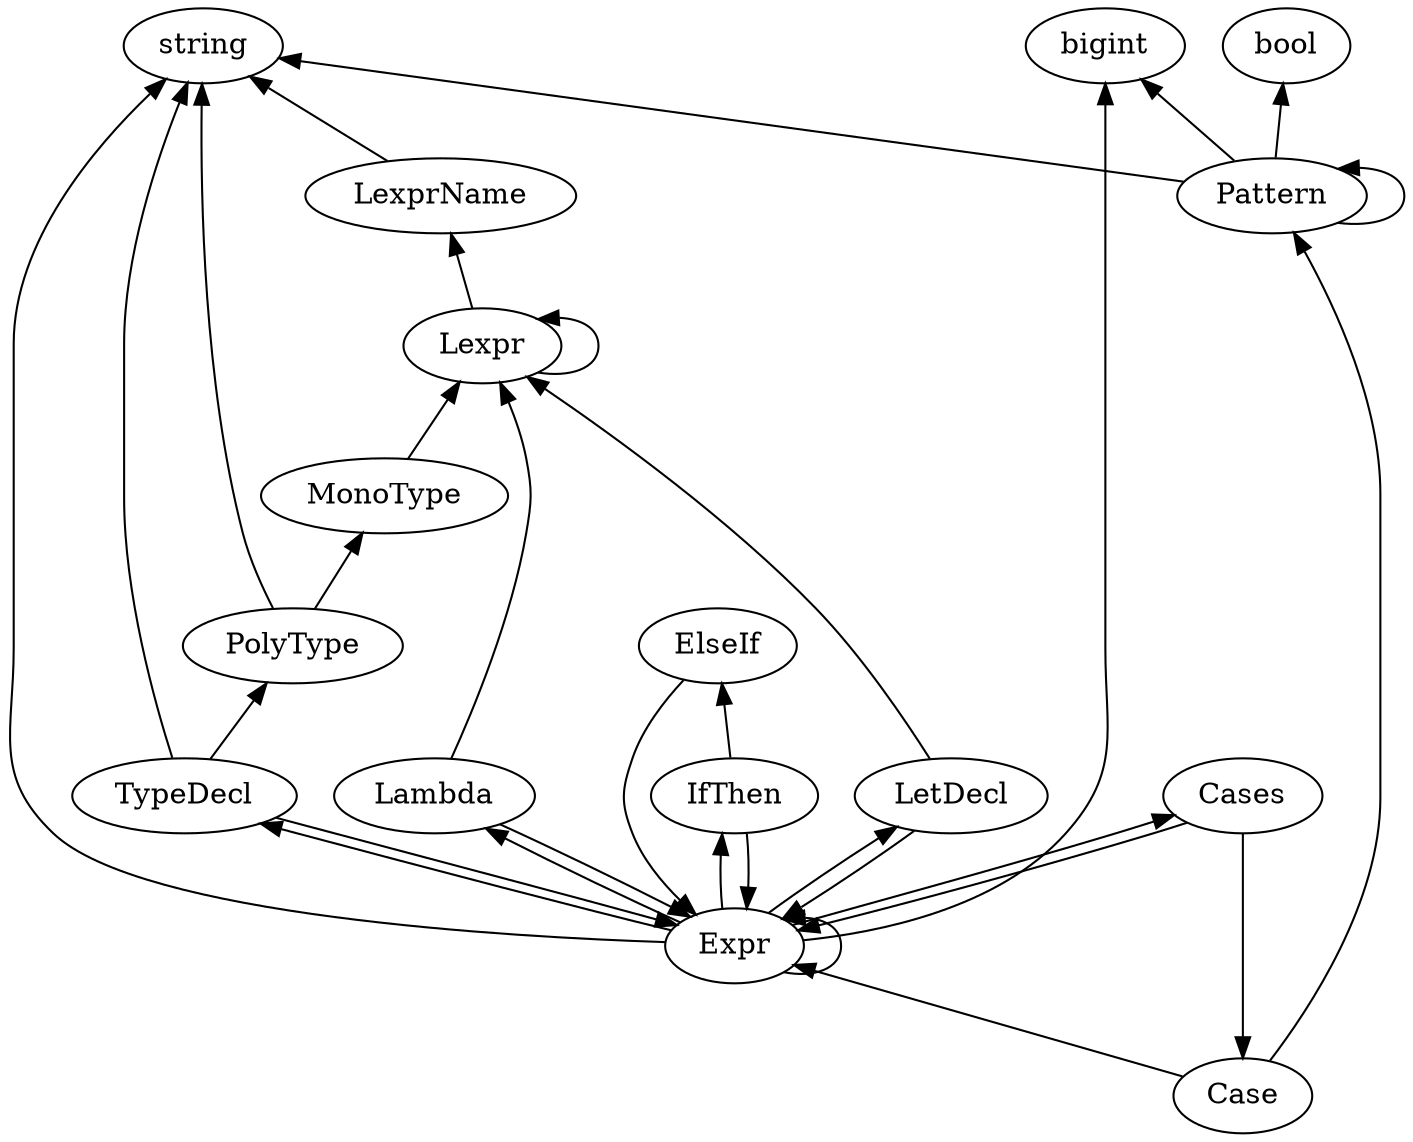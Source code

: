 digraph G {
    rankdir="BT"
    { rank=same; bool; bigint; string; }
    Case -> Pattern
    Case -> Expr
    Cases -> Expr
    Cases -> Case
    ElseIf -> Expr
    Expr -> Expr
    Expr -> bigint
    Expr -> string
    Expr -> Lambda
    Expr -> Cases
    Expr -> IfThen
    Expr -> LetDecl
    Expr -> TypeDecl
    IfThen -> Expr
    IfThen -> ElseIf
    Lambda -> Lexpr
    Lambda -> Expr
    LetDecl -> Lexpr
    LetDecl -> Expr
    Lexpr -> LexprName
    Lexpr -> Lexpr
    LexprName -> string
    MonoType -> Lexpr
    Pattern -> string
    Pattern -> Pattern
    Pattern -> bigint
    Pattern -> bool
    PolyType -> string
    PolyType -> MonoType
    TypeDecl -> string
    TypeDecl -> PolyType
    TypeDecl -> Expr
}
